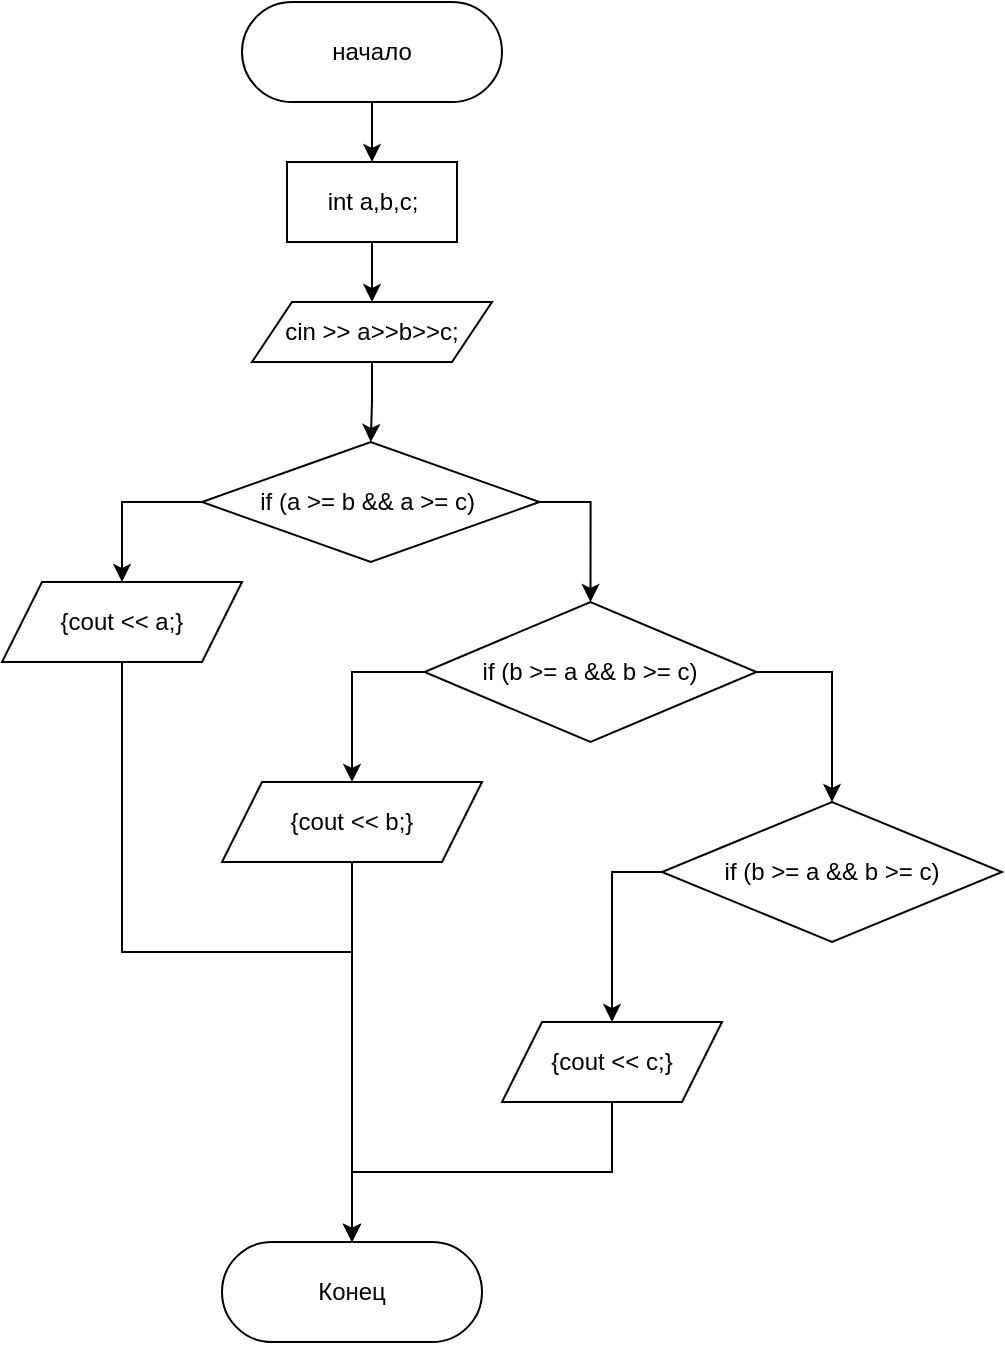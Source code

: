 <mxfile version="15.8.6" type="device"><diagram id="C5RBs43oDa-KdzZeNtuy" name="Page-1"><mxGraphModel dx="541" dy="922" grid="1" gridSize="10" guides="1" tooltips="1" connect="1" arrows="1" fold="1" page="1" pageScale="1" pageWidth="827" pageHeight="1169" math="0" shadow="0"><root><mxCell id="WIyWlLk6GJQsqaUBKTNV-0"/><mxCell id="WIyWlLk6GJQsqaUBKTNV-1" parent="WIyWlLk6GJQsqaUBKTNV-0"/><mxCell id="QuMlDXP_j8uVnfUooaYx-43" style="edgeStyle=orthogonalEdgeStyle;rounded=0;orthogonalLoop=1;jettySize=auto;html=1;exitX=0.5;exitY=1;exitDx=0;exitDy=0;entryX=0.5;entryY=0;entryDx=0;entryDy=0;" edge="1" parent="WIyWlLk6GJQsqaUBKTNV-1" source="QuMlDXP_j8uVnfUooaYx-1" target="QuMlDXP_j8uVnfUooaYx-2"><mxGeometry relative="1" as="geometry"/></mxCell><mxCell id="QuMlDXP_j8uVnfUooaYx-1" value="начало" style="rounded=1;whiteSpace=wrap;html=1;arcSize=50;" vertex="1" parent="WIyWlLk6GJQsqaUBKTNV-1"><mxGeometry x="340" y="40" width="130" height="50" as="geometry"/></mxCell><mxCell id="QuMlDXP_j8uVnfUooaYx-44" style="edgeStyle=orthogonalEdgeStyle;rounded=0;orthogonalLoop=1;jettySize=auto;html=1;exitX=0.5;exitY=1;exitDx=0;exitDy=0;entryX=0.5;entryY=0;entryDx=0;entryDy=0;" edge="1" parent="WIyWlLk6GJQsqaUBKTNV-1" source="QuMlDXP_j8uVnfUooaYx-2" target="QuMlDXP_j8uVnfUooaYx-36"><mxGeometry relative="1" as="geometry"/></mxCell><mxCell id="QuMlDXP_j8uVnfUooaYx-2" value="int a,b,c;" style="rounded=0;whiteSpace=wrap;html=1;" vertex="1" parent="WIyWlLk6GJQsqaUBKTNV-1"><mxGeometry x="362.5" y="120" width="85" height="40" as="geometry"/></mxCell><mxCell id="QuMlDXP_j8uVnfUooaYx-51" style="edgeStyle=orthogonalEdgeStyle;rounded=0;orthogonalLoop=1;jettySize=auto;html=1;exitX=0.5;exitY=1;exitDx=0;exitDy=0;entryX=0.5;entryY=0;entryDx=0;entryDy=0;" edge="1" parent="WIyWlLk6GJQsqaUBKTNV-1" source="QuMlDXP_j8uVnfUooaYx-3" target="QuMlDXP_j8uVnfUooaYx-42"><mxGeometry relative="1" as="geometry"/></mxCell><mxCell id="QuMlDXP_j8uVnfUooaYx-3" value="{cout &amp;lt;&amp;lt; a;}" style="shape=parallelogram;perimeter=parallelogramPerimeter;whiteSpace=wrap;html=1;fixedSize=1;rounded=1;arcSize=0;" vertex="1" parent="WIyWlLk6GJQsqaUBKTNV-1"><mxGeometry x="220" y="330" width="120" height="40" as="geometry"/></mxCell><mxCell id="QuMlDXP_j8uVnfUooaYx-46" style="edgeStyle=orthogonalEdgeStyle;rounded=0;orthogonalLoop=1;jettySize=auto;html=1;exitX=0;exitY=0.5;exitDx=0;exitDy=0;entryX=0.5;entryY=0;entryDx=0;entryDy=0;" edge="1" parent="WIyWlLk6GJQsqaUBKTNV-1" source="QuMlDXP_j8uVnfUooaYx-4" target="QuMlDXP_j8uVnfUooaYx-3"><mxGeometry relative="1" as="geometry"/></mxCell><mxCell id="QuMlDXP_j8uVnfUooaYx-47" style="edgeStyle=orthogonalEdgeStyle;rounded=0;orthogonalLoop=1;jettySize=auto;html=1;exitX=1;exitY=0.5;exitDx=0;exitDy=0;entryX=0.5;entryY=0;entryDx=0;entryDy=0;" edge="1" parent="WIyWlLk6GJQsqaUBKTNV-1" source="QuMlDXP_j8uVnfUooaYx-4" target="QuMlDXP_j8uVnfUooaYx-38"><mxGeometry relative="1" as="geometry"/></mxCell><mxCell id="QuMlDXP_j8uVnfUooaYx-4" value="if (a &amp;gt;= b &amp;amp;&amp;amp; a &amp;gt;= c)&amp;nbsp;" style="rhombus;whiteSpace=wrap;html=1;rounded=1;arcSize=0;" vertex="1" parent="WIyWlLk6GJQsqaUBKTNV-1"><mxGeometry x="320" y="260" width="168.75" height="60" as="geometry"/></mxCell><mxCell id="QuMlDXP_j8uVnfUooaYx-45" style="edgeStyle=orthogonalEdgeStyle;rounded=0;orthogonalLoop=1;jettySize=auto;html=1;exitX=0.5;exitY=1;exitDx=0;exitDy=0;entryX=0.5;entryY=0;entryDx=0;entryDy=0;" edge="1" parent="WIyWlLk6GJQsqaUBKTNV-1" source="QuMlDXP_j8uVnfUooaYx-36" target="QuMlDXP_j8uVnfUooaYx-4"><mxGeometry relative="1" as="geometry"/></mxCell><mxCell id="QuMlDXP_j8uVnfUooaYx-36" value="cin &amp;gt;&amp;gt; a&amp;gt;&amp;gt;b&amp;gt;&amp;gt;c;" style="shape=parallelogram;perimeter=parallelogramPerimeter;whiteSpace=wrap;html=1;fixedSize=1;rounded=1;arcSize=0;" vertex="1" parent="WIyWlLk6GJQsqaUBKTNV-1"><mxGeometry x="345" y="190" width="120" height="30" as="geometry"/></mxCell><mxCell id="QuMlDXP_j8uVnfUooaYx-48" style="edgeStyle=orthogonalEdgeStyle;rounded=0;orthogonalLoop=1;jettySize=auto;html=1;exitX=1;exitY=0.5;exitDx=0;exitDy=0;entryX=0.5;entryY=0;entryDx=0;entryDy=0;" edge="1" parent="WIyWlLk6GJQsqaUBKTNV-1" source="QuMlDXP_j8uVnfUooaYx-38" target="QuMlDXP_j8uVnfUooaYx-40"><mxGeometry relative="1" as="geometry"/></mxCell><mxCell id="QuMlDXP_j8uVnfUooaYx-49" style="edgeStyle=orthogonalEdgeStyle;rounded=0;orthogonalLoop=1;jettySize=auto;html=1;exitX=0;exitY=0.5;exitDx=0;exitDy=0;entryX=0.5;entryY=0;entryDx=0;entryDy=0;" edge="1" parent="WIyWlLk6GJQsqaUBKTNV-1" source="QuMlDXP_j8uVnfUooaYx-38" target="QuMlDXP_j8uVnfUooaYx-39"><mxGeometry relative="1" as="geometry"/></mxCell><mxCell id="QuMlDXP_j8uVnfUooaYx-38" value="if (b &amp;gt;= a &amp;amp;&amp;amp; b &amp;gt;= c)" style="rhombus;whiteSpace=wrap;html=1;rounded=1;arcSize=0;" vertex="1" parent="WIyWlLk6GJQsqaUBKTNV-1"><mxGeometry x="431.25" y="340" width="166" height="70" as="geometry"/></mxCell><mxCell id="QuMlDXP_j8uVnfUooaYx-53" style="edgeStyle=orthogonalEdgeStyle;rounded=0;orthogonalLoop=1;jettySize=auto;html=1;exitX=0.5;exitY=1;exitDx=0;exitDy=0;entryX=0.5;entryY=0;entryDx=0;entryDy=0;" edge="1" parent="WIyWlLk6GJQsqaUBKTNV-1" source="QuMlDXP_j8uVnfUooaYx-39" target="QuMlDXP_j8uVnfUooaYx-42"><mxGeometry relative="1" as="geometry"/></mxCell><mxCell id="QuMlDXP_j8uVnfUooaYx-39" value="{cout &amp;lt;&amp;lt; b;}" style="shape=parallelogram;perimeter=parallelogramPerimeter;whiteSpace=wrap;html=1;fixedSize=1;rounded=1;arcSize=0;" vertex="1" parent="WIyWlLk6GJQsqaUBKTNV-1"><mxGeometry x="330" y="430" width="130" height="40" as="geometry"/></mxCell><mxCell id="QuMlDXP_j8uVnfUooaYx-50" style="edgeStyle=orthogonalEdgeStyle;rounded=0;orthogonalLoop=1;jettySize=auto;html=1;exitX=0;exitY=0.5;exitDx=0;exitDy=0;entryX=0.5;entryY=0;entryDx=0;entryDy=0;" edge="1" parent="WIyWlLk6GJQsqaUBKTNV-1" source="QuMlDXP_j8uVnfUooaYx-40" target="QuMlDXP_j8uVnfUooaYx-41"><mxGeometry relative="1" as="geometry"/></mxCell><mxCell id="QuMlDXP_j8uVnfUooaYx-40" value="if (b &amp;gt;= a &amp;amp;&amp;amp; b &amp;gt;= c)" style="rhombus;whiteSpace=wrap;html=1;rounded=1;arcSize=0;" vertex="1" parent="WIyWlLk6GJQsqaUBKTNV-1"><mxGeometry x="550" y="440" width="170" height="70" as="geometry"/></mxCell><mxCell id="QuMlDXP_j8uVnfUooaYx-54" style="edgeStyle=orthogonalEdgeStyle;rounded=0;orthogonalLoop=1;jettySize=auto;html=1;exitX=0.5;exitY=1;exitDx=0;exitDy=0;entryX=0.5;entryY=0;entryDx=0;entryDy=0;" edge="1" parent="WIyWlLk6GJQsqaUBKTNV-1" source="QuMlDXP_j8uVnfUooaYx-41" target="QuMlDXP_j8uVnfUooaYx-42"><mxGeometry relative="1" as="geometry"/></mxCell><mxCell id="QuMlDXP_j8uVnfUooaYx-41" value="{cout &amp;lt;&amp;lt; c;}" style="shape=parallelogram;perimeter=parallelogramPerimeter;whiteSpace=wrap;html=1;fixedSize=1;rounded=1;arcSize=0;" vertex="1" parent="WIyWlLk6GJQsqaUBKTNV-1"><mxGeometry x="470" y="550" width="110" height="40" as="geometry"/></mxCell><mxCell id="QuMlDXP_j8uVnfUooaYx-42" value="Конец" style="rounded=1;whiteSpace=wrap;html=1;arcSize=50;" vertex="1" parent="WIyWlLk6GJQsqaUBKTNV-1"><mxGeometry x="330" y="660" width="130" height="50" as="geometry"/></mxCell></root></mxGraphModel></diagram></mxfile>